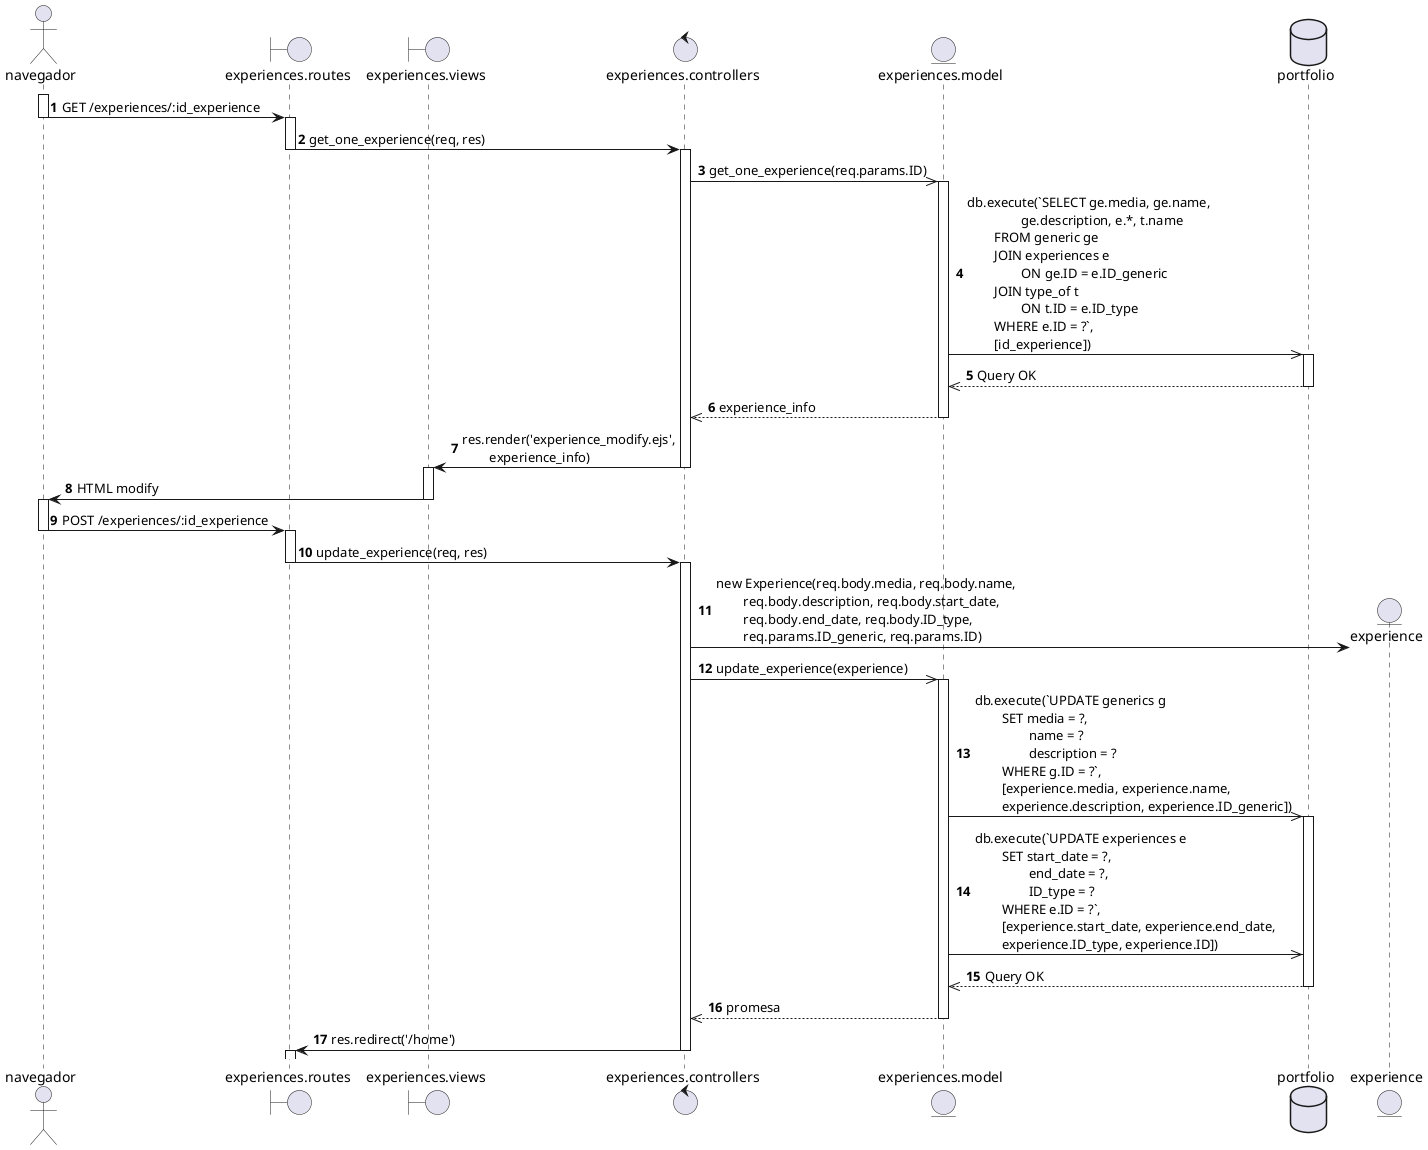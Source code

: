@startuml

actor navegador as nav
boundary "experiences.routes" as routes
boundary "experiences.views" as view
control "experiences.controllers" as controller
entity "experiences.model" as model
database portfolio as db 
autonumber

activate nav
nav -> routes: GET /experiences/:id_experience
deactivate nav

activate routes
routes -> controller: get_one_experience(req, res)
deactivate routes

activate controller
controller ->> model: get_one_experience(req.params.ID)

activate model 
model ->> db: db.execute(`SELECT ge.media, ge.name, \n\t\tge.description, e.*, t.name \n\tFROM generic ge \n\tJOIN experiences e \n\t\tON ge.ID = e.ID_generic \n\tJOIN type_of t \n\t\tON t.ID = e.ID_type \n\tWHERE e.ID = ?`, \n\t[id_experience])

activate db
db -->> model: Query OK
deactivate db

model -->> controller: experience_info
deactivate model

controller -> view: res.render('experience_modify.ejs', \n\texperience_info)
deactivate controller

activate view
view -> nav: HTML modify
deactivate view

activate nav
nav -> routes: POST /experiences/:id_experience
deactivate nav

activate routes
routes -> controller: update_experience(req, res)
deactivate routes

activate controller
create entity experience
controller -> experience: new Experience(req.body.media, req.body.name, \n\treq.body.description, req.body.start_date, \n\treq.body.end_date, req.body.ID_type, \n\treq.params.ID_generic, req.params.ID)
controller ->> model: update_experience(experience)

activate model
model ->> db: db.execute(`UPDATE generics g \n\tSET media = ?, \n\t\tname = ? \n\t\tdescription = ? \n\tWHERE g.ID = ?`, \n\t[experience.media, experience.name, \n\texperience.description, experience.ID_generic])
activate db
model ->> db: db.execute(`UPDATE experiences e \n\tSET start_date = ?, \n\t\tend_date = ?, \n\t\tID_type = ? \n\tWHERE e.ID = ?`, \n\t[experience.start_date, experience.end_date, \n\texperience.ID_type, experience.ID])

db -->> model: Query OK
deactivate db

model -->> controller: promesa
deactivate model

controller -> routes: res.redirect('/home')
deactivate controller 
activate routes

@enduml